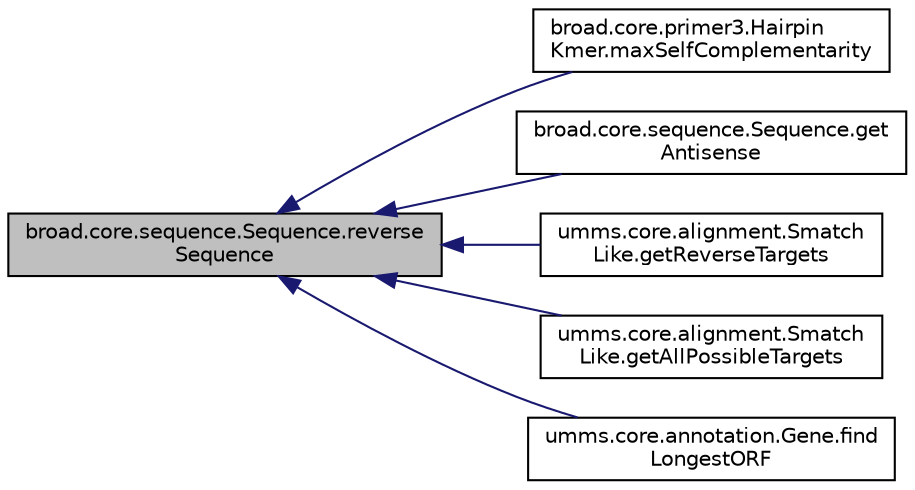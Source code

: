 digraph "broad.core.sequence.Sequence.reverseSequence"
{
  edge [fontname="Helvetica",fontsize="10",labelfontname="Helvetica",labelfontsize="10"];
  node [fontname="Helvetica",fontsize="10",shape=record];
  rankdir="LR";
  Node1 [label="broad.core.sequence.Sequence.reverse\lSequence",height=0.2,width=0.4,color="black", fillcolor="grey75", style="filled" fontcolor="black"];
  Node1 -> Node2 [dir="back",color="midnightblue",fontsize="10",style="solid"];
  Node2 [label="broad.core.primer3.Hairpin\lKmer.maxSelfComplementarity",height=0.2,width=0.4,color="black", fillcolor="white", style="filled",URL="$classbroad_1_1core_1_1primer3_1_1_hairpin_kmer.html#ada34732d5709df1afba5b4064bd0353a"];
  Node1 -> Node3 [dir="back",color="midnightblue",fontsize="10",style="solid"];
  Node3 [label="broad.core.sequence.Sequence.get\lAntisense",height=0.2,width=0.4,color="black", fillcolor="white", style="filled",URL="$classbroad_1_1core_1_1sequence_1_1_sequence.html#a2b294328ff90285bc6e1efce02b0217f"];
  Node1 -> Node4 [dir="back",color="midnightblue",fontsize="10",style="solid"];
  Node4 [label="umms.core.alignment.Smatch\lLike.getReverseTargets",height=0.2,width=0.4,color="black", fillcolor="white", style="filled",URL="$classumms_1_1core_1_1alignment_1_1_smatch_like.html#ae07909228a8cc278e182d7f148d269c1"];
  Node1 -> Node5 [dir="back",color="midnightblue",fontsize="10",style="solid"];
  Node5 [label="umms.core.alignment.Smatch\lLike.getAllPossibleTargets",height=0.2,width=0.4,color="black", fillcolor="white", style="filled",URL="$classumms_1_1core_1_1alignment_1_1_smatch_like.html#aa1900953c5ea1d5ab406fa083557e752"];
  Node1 -> Node6 [dir="back",color="midnightblue",fontsize="10",style="solid"];
  Node6 [label="umms.core.annotation.Gene.find\lLongestORF",height=0.2,width=0.4,color="black", fillcolor="white", style="filled",URL="$classumms_1_1core_1_1annotation_1_1_gene.html#a7dd93cc2efc0a68674a9e88f3e6d9ac9"];
}
